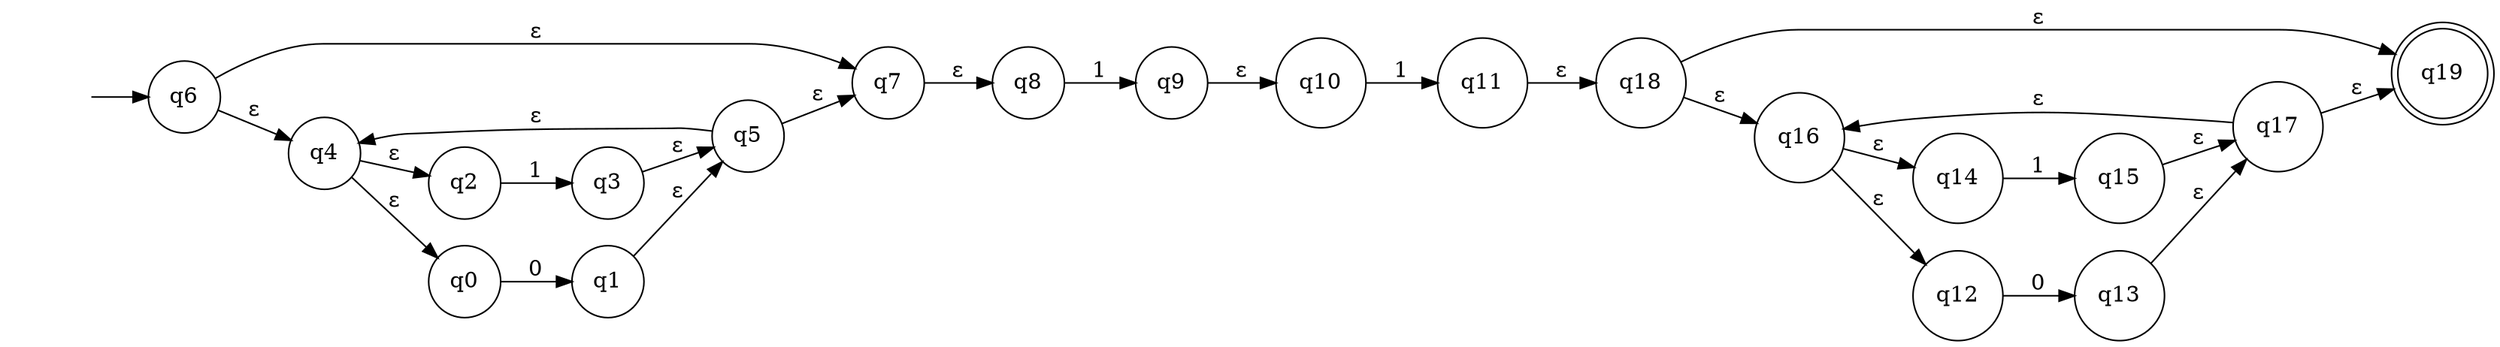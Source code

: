 digraph AFN {
	graph [rankdir=LR]
	"" [label="" shape=plaintext]
	q19 [label=q19 shape=doublecircle]
	q3 [label=q3 shape=circle]
	q6 [label=q6 shape=circle]
	q14 [label=q14 shape=circle]
	q7 [label=q7 shape=circle]
	q5 [label=q5 shape=circle]
	q4 [label=q4 shape=circle]
	q17 [label=q17 shape=circle]
	q10 [label=q10 shape=circle]
	q2 [label=q2 shape=circle]
	q1 [label=q1 shape=circle]
	q0 [label=q0 shape=circle]
	q15 [label=q15 shape=circle]
	q11 [label=q11 shape=circle]
	q9 [label=q9 shape=circle]
	q8 [label=q8 shape=circle]
	q13 [label=q13 shape=circle]
	q18 [label=q18 shape=circle]
	q16 [label=q16 shape=circle]
	q12 [label=q12 shape=circle]
	"" -> q6 [label=""]
	q3 -> q5 [label="ε"]
	q6 -> q7 [label="ε"]
	q6 -> q4 [label="ε"]
	q14 -> q15 [label=1]
	q7 -> q8 [label="ε"]
	q5 -> q7 [label="ε"]
	q5 -> q4 [label="ε"]
	q4 -> q2 [label="ε"]
	q4 -> q0 [label="ε"]
	q17 -> q16 [label="ε"]
	q17 -> q19 [label="ε"]
	q10 -> q11 [label=1]
	q2 -> q3 [label=1]
	q1 -> q5 [label="ε"]
	q0 -> q1 [label=0]
	q15 -> q17 [label="ε"]
	q11 -> q18 [label="ε"]
	q9 -> q10 [label="ε"]
	q8 -> q9 [label=1]
	q13 -> q17 [label="ε"]
	q18 -> q16 [label="ε"]
	q18 -> q19 [label="ε"]
	q16 -> q14 [label="ε"]
	q16 -> q12 [label="ε"]
	q12 -> q13 [label=0]
}
